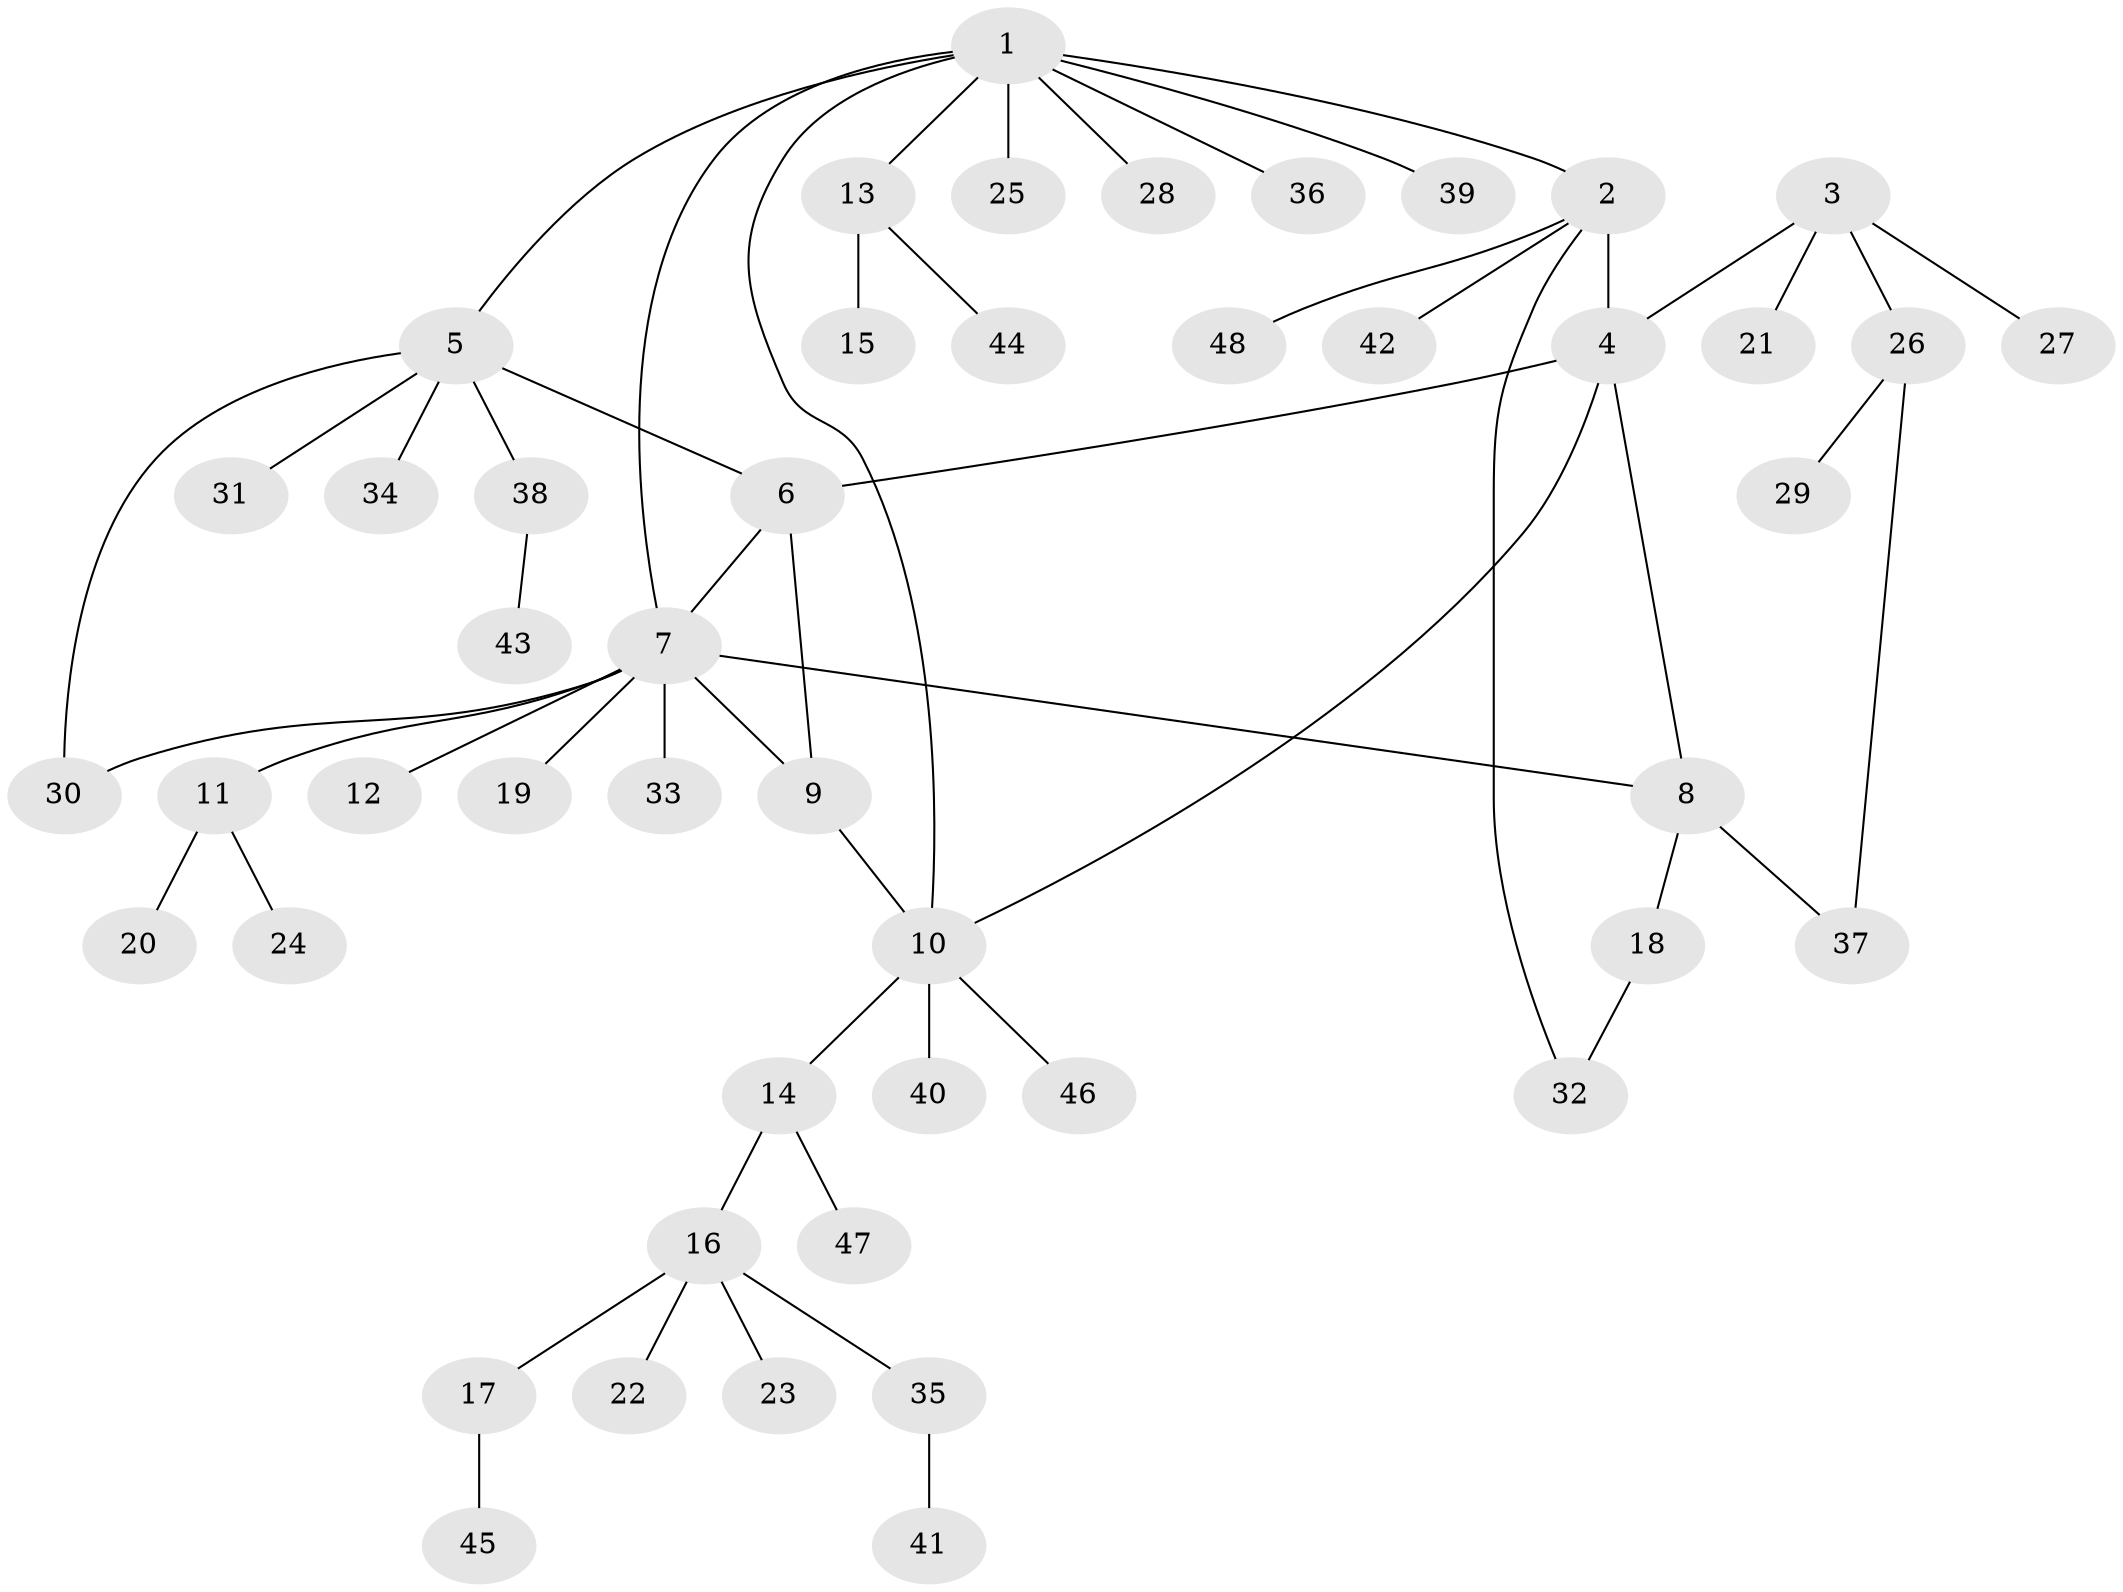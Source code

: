 // coarse degree distribution, {8: 0.03125, 4: 0.0625, 3: 0.0625, 7: 0.03125, 6: 0.03125, 9: 0.03125, 5: 0.03125, 2: 0.1875, 1: 0.53125}
// Generated by graph-tools (version 1.1) at 2025/52/02/27/25 19:52:17]
// undirected, 48 vertices, 56 edges
graph export_dot {
graph [start="1"]
  node [color=gray90,style=filled];
  1;
  2;
  3;
  4;
  5;
  6;
  7;
  8;
  9;
  10;
  11;
  12;
  13;
  14;
  15;
  16;
  17;
  18;
  19;
  20;
  21;
  22;
  23;
  24;
  25;
  26;
  27;
  28;
  29;
  30;
  31;
  32;
  33;
  34;
  35;
  36;
  37;
  38;
  39;
  40;
  41;
  42;
  43;
  44;
  45;
  46;
  47;
  48;
  1 -- 2;
  1 -- 5;
  1 -- 7;
  1 -- 10;
  1 -- 13;
  1 -- 25;
  1 -- 28;
  1 -- 36;
  1 -- 39;
  2 -- 4;
  2 -- 32;
  2 -- 42;
  2 -- 48;
  3 -- 4;
  3 -- 21;
  3 -- 26;
  3 -- 27;
  4 -- 6;
  4 -- 8;
  4 -- 10;
  5 -- 6;
  5 -- 30;
  5 -- 31;
  5 -- 34;
  5 -- 38;
  6 -- 7;
  6 -- 9;
  7 -- 8;
  7 -- 9;
  7 -- 11;
  7 -- 12;
  7 -- 19;
  7 -- 30;
  7 -- 33;
  8 -- 18;
  8 -- 37;
  9 -- 10;
  10 -- 14;
  10 -- 40;
  10 -- 46;
  11 -- 20;
  11 -- 24;
  13 -- 15;
  13 -- 44;
  14 -- 16;
  14 -- 47;
  16 -- 17;
  16 -- 22;
  16 -- 23;
  16 -- 35;
  17 -- 45;
  18 -- 32;
  26 -- 29;
  26 -- 37;
  35 -- 41;
  38 -- 43;
}

